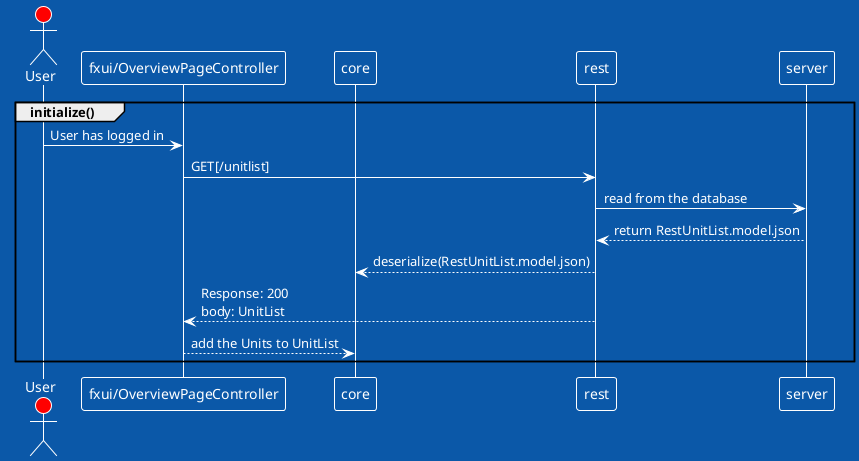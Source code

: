 @startuml
group initialize()
!theme amiga
actor User #red

participant "fxui/OverviewPageController" as B
participant "core" as C
participant "rest" as D
participant "server" as E


User -> B: User has logged in
B -> D: GET[/unitlist]
D -> E: read from the database
E --> D: return RestUnitList.model.json

D --> C: deserialize(RestUnitList.model.json)
D --> B: Response: 200 \nbody: UnitList
B --> C: add the Units to UnitList
end
@enduml